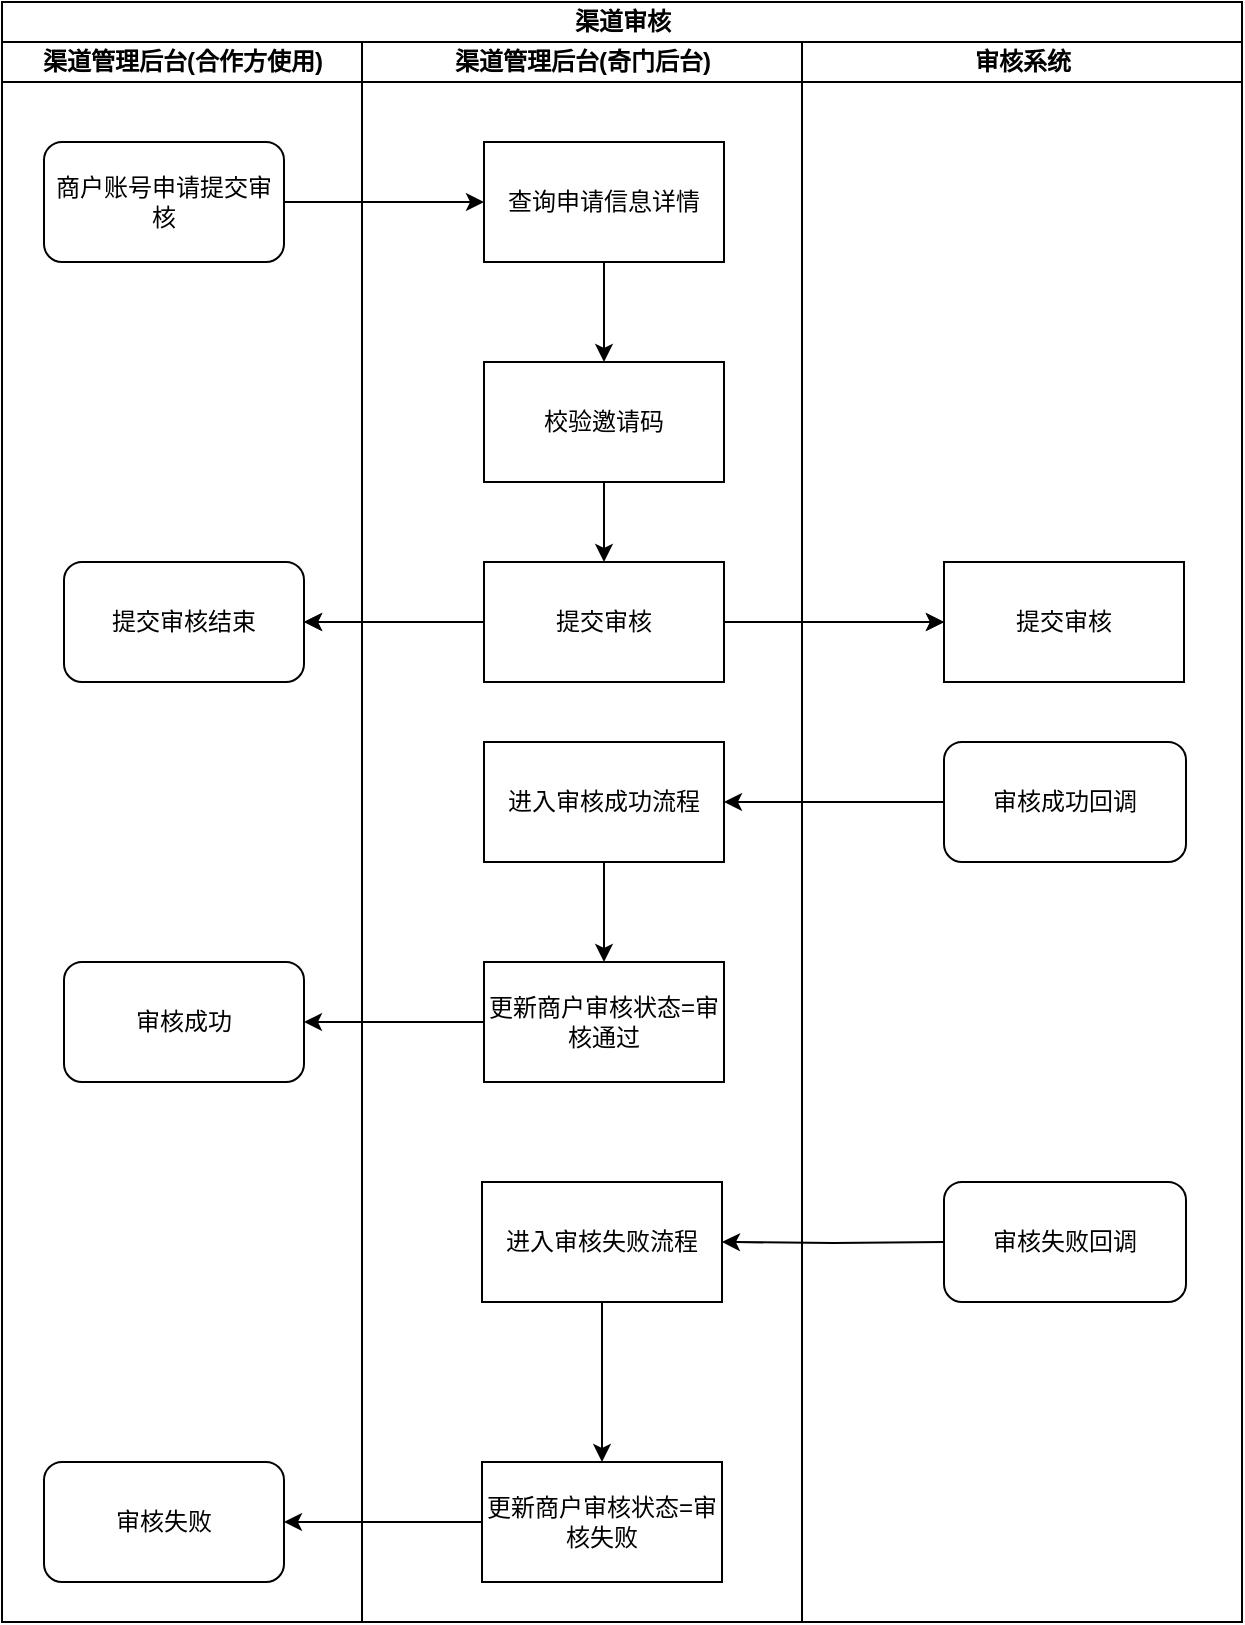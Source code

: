 <mxfile version="14.0.1" type="github">
  <diagram id="fo68M4JGA5VCmyatKIyw" name="Page-1">
    <mxGraphModel dx="1178" dy="651" grid="1" gridSize="10" guides="1" tooltips="1" connect="1" arrows="1" fold="1" page="1" pageScale="1" pageWidth="827" pageHeight="1169" math="0" shadow="0">
      <root>
        <mxCell id="0" />
        <mxCell id="1" parent="0" />
        <mxCell id="6cofZyK_9uE6b1Om9VYr-34" style="edgeStyle=orthogonalEdgeStyle;rounded=0;orthogonalLoop=1;jettySize=auto;html=1;exitX=0.5;exitY=1;exitDx=0;exitDy=0;" edge="1" parent="1">
          <mxGeometry relative="1" as="geometry">
            <mxPoint x="640.0" y="330" as="sourcePoint" />
            <mxPoint x="640.0" y="330" as="targetPoint" />
          </mxGeometry>
        </mxCell>
        <mxCell id="6cofZyK_9uE6b1Om9VYr-35" value="渠道审核" style="swimlane;html=1;childLayout=stackLayout;resizeParent=1;resizeParentMax=0;startSize=20;" vertex="1" parent="1">
          <mxGeometry x="219" y="120" width="620" height="810" as="geometry" />
        </mxCell>
        <mxCell id="6cofZyK_9uE6b1Om9VYr-36" value="渠道管理后台(合作方使用)" style="swimlane;html=1;startSize=20;" vertex="1" parent="6cofZyK_9uE6b1Om9VYr-35">
          <mxGeometry y="20" width="180" height="790" as="geometry" />
        </mxCell>
        <mxCell id="6cofZyK_9uE6b1Om9VYr-37" value="商户账号申请提交审核" style="rounded=1;whiteSpace=wrap;html=1;" vertex="1" parent="6cofZyK_9uE6b1Om9VYr-36">
          <mxGeometry x="21" y="50" width="120" height="60" as="geometry" />
        </mxCell>
        <mxCell id="6cofZyK_9uE6b1Om9VYr-71" value="提交审核结束" style="rounded=1;whiteSpace=wrap;html=1;" vertex="1" parent="6cofZyK_9uE6b1Om9VYr-36">
          <mxGeometry x="31" y="260" width="120" height="60" as="geometry" />
        </mxCell>
        <mxCell id="6cofZyK_9uE6b1Om9VYr-79" value="审核成功" style="rounded=1;whiteSpace=wrap;html=1;" vertex="1" parent="6cofZyK_9uE6b1Om9VYr-36">
          <mxGeometry x="31" y="460" width="120" height="60" as="geometry" />
        </mxCell>
        <mxCell id="6cofZyK_9uE6b1Om9VYr-87" value="审核失败" style="rounded=1;whiteSpace=wrap;html=1;" vertex="1" parent="6cofZyK_9uE6b1Om9VYr-36">
          <mxGeometry x="21" y="710" width="120" height="60" as="geometry" />
        </mxCell>
        <mxCell id="6cofZyK_9uE6b1Om9VYr-40" style="edgeStyle=orthogonalEdgeStyle;rounded=0;orthogonalLoop=1;jettySize=auto;html=1;exitX=1;exitY=0.5;exitDx=0;exitDy=0;entryX=0;entryY=0.5;entryDx=0;entryDy=0;" edge="1" parent="6cofZyK_9uE6b1Om9VYr-35" source="6cofZyK_9uE6b1Om9VYr-37" target="6cofZyK_9uE6b1Om9VYr-39">
          <mxGeometry relative="1" as="geometry" />
        </mxCell>
        <mxCell id="6cofZyK_9uE6b1Om9VYr-80" style="edgeStyle=orthogonalEdgeStyle;rounded=0;orthogonalLoop=1;jettySize=auto;html=1;exitX=0;exitY=0.5;exitDx=0;exitDy=0;entryX=1;entryY=0.5;entryDx=0;entryDy=0;" edge="1" parent="6cofZyK_9uE6b1Om9VYr-35" source="6cofZyK_9uE6b1Om9VYr-77" target="6cofZyK_9uE6b1Om9VYr-79">
          <mxGeometry relative="1" as="geometry" />
        </mxCell>
        <mxCell id="6cofZyK_9uE6b1Om9VYr-76" style="edgeStyle=orthogonalEdgeStyle;rounded=0;orthogonalLoop=1;jettySize=auto;html=1;entryX=1;entryY=0.5;entryDx=0;entryDy=0;" edge="1" parent="6cofZyK_9uE6b1Om9VYr-35" source="6cofZyK_9uE6b1Om9VYr-75" target="6cofZyK_9uE6b1Om9VYr-45">
          <mxGeometry relative="1" as="geometry" />
        </mxCell>
        <mxCell id="6cofZyK_9uE6b1Om9VYr-72" style="edgeStyle=orthogonalEdgeStyle;rounded=0;orthogonalLoop=1;jettySize=auto;html=1;exitX=0;exitY=0.5;exitDx=0;exitDy=0;entryX=1;entryY=0.5;entryDx=0;entryDy=0;" edge="1" parent="6cofZyK_9uE6b1Om9VYr-35" source="6cofZyK_9uE6b1Om9VYr-68" target="6cofZyK_9uE6b1Om9VYr-71">
          <mxGeometry relative="1" as="geometry" />
        </mxCell>
        <mxCell id="6cofZyK_9uE6b1Om9VYr-74" style="edgeStyle=orthogonalEdgeStyle;rounded=0;orthogonalLoop=1;jettySize=auto;html=1;exitX=1;exitY=0.5;exitDx=0;exitDy=0;" edge="1" parent="6cofZyK_9uE6b1Om9VYr-35" source="6cofZyK_9uE6b1Om9VYr-68" target="6cofZyK_9uE6b1Om9VYr-73">
          <mxGeometry relative="1" as="geometry" />
        </mxCell>
        <mxCell id="6cofZyK_9uE6b1Om9VYr-88" style="edgeStyle=orthogonalEdgeStyle;rounded=0;orthogonalLoop=1;jettySize=auto;html=1;exitX=0;exitY=0.5;exitDx=0;exitDy=0;entryX=1;entryY=0.5;entryDx=0;entryDy=0;" edge="1" parent="6cofZyK_9uE6b1Om9VYr-35" source="6cofZyK_9uE6b1Om9VYr-85" target="6cofZyK_9uE6b1Om9VYr-87">
          <mxGeometry relative="1" as="geometry" />
        </mxCell>
        <mxCell id="6cofZyK_9uE6b1Om9VYr-84" style="edgeStyle=orthogonalEdgeStyle;rounded=0;orthogonalLoop=1;jettySize=auto;html=1;entryX=1;entryY=0.5;entryDx=0;entryDy=0;" edge="1" parent="6cofZyK_9uE6b1Om9VYr-35" target="6cofZyK_9uE6b1Om9VYr-83">
          <mxGeometry relative="1" as="geometry">
            <mxPoint x="471" y="620" as="sourcePoint" />
          </mxGeometry>
        </mxCell>
        <mxCell id="6cofZyK_9uE6b1Om9VYr-38" value="渠道管理后台(奇门后台)" style="swimlane;html=1;startSize=20;" vertex="1" parent="6cofZyK_9uE6b1Om9VYr-35">
          <mxGeometry x="180" y="20" width="220" height="790" as="geometry" />
        </mxCell>
        <mxCell id="6cofZyK_9uE6b1Om9VYr-107" style="edgeStyle=orthogonalEdgeStyle;rounded=0;orthogonalLoop=1;jettySize=auto;html=1;exitX=0.5;exitY=1;exitDx=0;exitDy=0;entryX=0.5;entryY=0;entryDx=0;entryDy=0;" edge="1" parent="6cofZyK_9uE6b1Om9VYr-38" source="6cofZyK_9uE6b1Om9VYr-39" target="6cofZyK_9uE6b1Om9VYr-104">
          <mxGeometry relative="1" as="geometry" />
        </mxCell>
        <mxCell id="6cofZyK_9uE6b1Om9VYr-39" value="查询申请信息详情" style="rounded=0;whiteSpace=wrap;html=1;" vertex="1" parent="6cofZyK_9uE6b1Om9VYr-38">
          <mxGeometry x="61" y="50" width="120" height="60" as="geometry" />
        </mxCell>
        <mxCell id="6cofZyK_9uE6b1Om9VYr-78" style="edgeStyle=orthogonalEdgeStyle;rounded=0;orthogonalLoop=1;jettySize=auto;html=1;exitX=0.5;exitY=1;exitDx=0;exitDy=0;entryX=0.5;entryY=0;entryDx=0;entryDy=0;" edge="1" parent="6cofZyK_9uE6b1Om9VYr-38" source="6cofZyK_9uE6b1Om9VYr-45" target="6cofZyK_9uE6b1Om9VYr-77">
          <mxGeometry relative="1" as="geometry" />
        </mxCell>
        <mxCell id="6cofZyK_9uE6b1Om9VYr-45" value="进入审核成功流程" style="rounded=0;whiteSpace=wrap;html=1;" vertex="1" parent="6cofZyK_9uE6b1Om9VYr-38">
          <mxGeometry x="61" y="350" width="120" height="60" as="geometry" />
        </mxCell>
        <mxCell id="6cofZyK_9uE6b1Om9VYr-68" value="提交审核" style="rounded=0;whiteSpace=wrap;html=1;" vertex="1" parent="6cofZyK_9uE6b1Om9VYr-38">
          <mxGeometry x="61" y="260" width="120" height="60" as="geometry" />
        </mxCell>
        <mxCell id="6cofZyK_9uE6b1Om9VYr-77" value="更新商户审核状态=审核通过" style="rounded=0;whiteSpace=wrap;html=1;" vertex="1" parent="6cofZyK_9uE6b1Om9VYr-38">
          <mxGeometry x="61" y="460" width="120" height="60" as="geometry" />
        </mxCell>
        <mxCell id="6cofZyK_9uE6b1Om9VYr-86" style="edgeStyle=orthogonalEdgeStyle;rounded=0;orthogonalLoop=1;jettySize=auto;html=1;exitX=0.5;exitY=1;exitDx=0;exitDy=0;" edge="1" parent="6cofZyK_9uE6b1Om9VYr-38" source="6cofZyK_9uE6b1Om9VYr-83" target="6cofZyK_9uE6b1Om9VYr-85">
          <mxGeometry relative="1" as="geometry">
            <Array as="points">
              <mxPoint x="120" y="670" />
              <mxPoint x="120" y="670" />
            </Array>
          </mxGeometry>
        </mxCell>
        <mxCell id="6cofZyK_9uE6b1Om9VYr-83" value="进入审核失败流程" style="rounded=0;whiteSpace=wrap;html=1;" vertex="1" parent="6cofZyK_9uE6b1Om9VYr-38">
          <mxGeometry x="60" y="570" width="120" height="60" as="geometry" />
        </mxCell>
        <mxCell id="6cofZyK_9uE6b1Om9VYr-85" value="更新商户审核状态=审核失败" style="rounded=0;whiteSpace=wrap;html=1;" vertex="1" parent="6cofZyK_9uE6b1Om9VYr-38">
          <mxGeometry x="60" y="710" width="120" height="60" as="geometry" />
        </mxCell>
        <mxCell id="6cofZyK_9uE6b1Om9VYr-108" style="edgeStyle=orthogonalEdgeStyle;rounded=0;orthogonalLoop=1;jettySize=auto;html=1;exitX=0.5;exitY=1;exitDx=0;exitDy=0;entryX=0.5;entryY=0;entryDx=0;entryDy=0;" edge="1" parent="6cofZyK_9uE6b1Om9VYr-38" source="6cofZyK_9uE6b1Om9VYr-104" target="6cofZyK_9uE6b1Om9VYr-68">
          <mxGeometry relative="1" as="geometry" />
        </mxCell>
        <mxCell id="6cofZyK_9uE6b1Om9VYr-104" value="校验邀请码" style="rounded=0;whiteSpace=wrap;html=1;" vertex="1" parent="6cofZyK_9uE6b1Om9VYr-38">
          <mxGeometry x="61" y="160" width="120" height="60" as="geometry" />
        </mxCell>
        <mxCell id="6cofZyK_9uE6b1Om9VYr-61" value="审核系统" style="swimlane;html=1;startSize=20;" vertex="1" parent="6cofZyK_9uE6b1Om9VYr-35">
          <mxGeometry x="400" y="20" width="220" height="790" as="geometry" />
        </mxCell>
        <mxCell id="6cofZyK_9uE6b1Om9VYr-73" value="提交审核" style="rounded=0;whiteSpace=wrap;html=1;" vertex="1" parent="6cofZyK_9uE6b1Om9VYr-61">
          <mxGeometry x="71" y="260" width="120" height="60" as="geometry" />
        </mxCell>
        <mxCell id="6cofZyK_9uE6b1Om9VYr-75" value="审核成功回调" style="rounded=1;whiteSpace=wrap;html=1;" vertex="1" parent="6cofZyK_9uE6b1Om9VYr-61">
          <mxGeometry x="71" y="350" width="121" height="60" as="geometry" />
        </mxCell>
        <mxCell id="6cofZyK_9uE6b1Om9VYr-81" value="审核失败回调" style="rounded=1;whiteSpace=wrap;html=1;" vertex="1" parent="6cofZyK_9uE6b1Om9VYr-61">
          <mxGeometry x="71" y="570" width="121" height="60" as="geometry" />
        </mxCell>
        <mxCell id="6cofZyK_9uE6b1Om9VYr-101" style="edgeStyle=orthogonalEdgeStyle;rounded=0;orthogonalLoop=1;jettySize=auto;html=1;exitX=1;exitY=0.5;exitDx=0;exitDy=0;" edge="1" parent="6cofZyK_9uE6b1Om9VYr-61">
          <mxGeometry relative="1" as="geometry">
            <mxPoint x="-39" y="290.0" as="sourcePoint" />
            <mxPoint x="71" y="290.0" as="targetPoint" />
          </mxGeometry>
        </mxCell>
        <mxCell id="6cofZyK_9uE6b1Om9VYr-103" style="edgeStyle=orthogonalEdgeStyle;rounded=0;orthogonalLoop=1;jettySize=auto;html=1;exitX=0;exitY=0.5;exitDx=0;exitDy=0;entryX=1;entryY=0.5;entryDx=0;entryDy=0;" edge="1" parent="6cofZyK_9uE6b1Om9VYr-61">
          <mxGeometry relative="1" as="geometry">
            <mxPoint x="-159" y="290.0" as="sourcePoint" />
            <mxPoint x="-249" y="290.0" as="targetPoint" />
          </mxGeometry>
        </mxCell>
      </root>
    </mxGraphModel>
  </diagram>
</mxfile>
